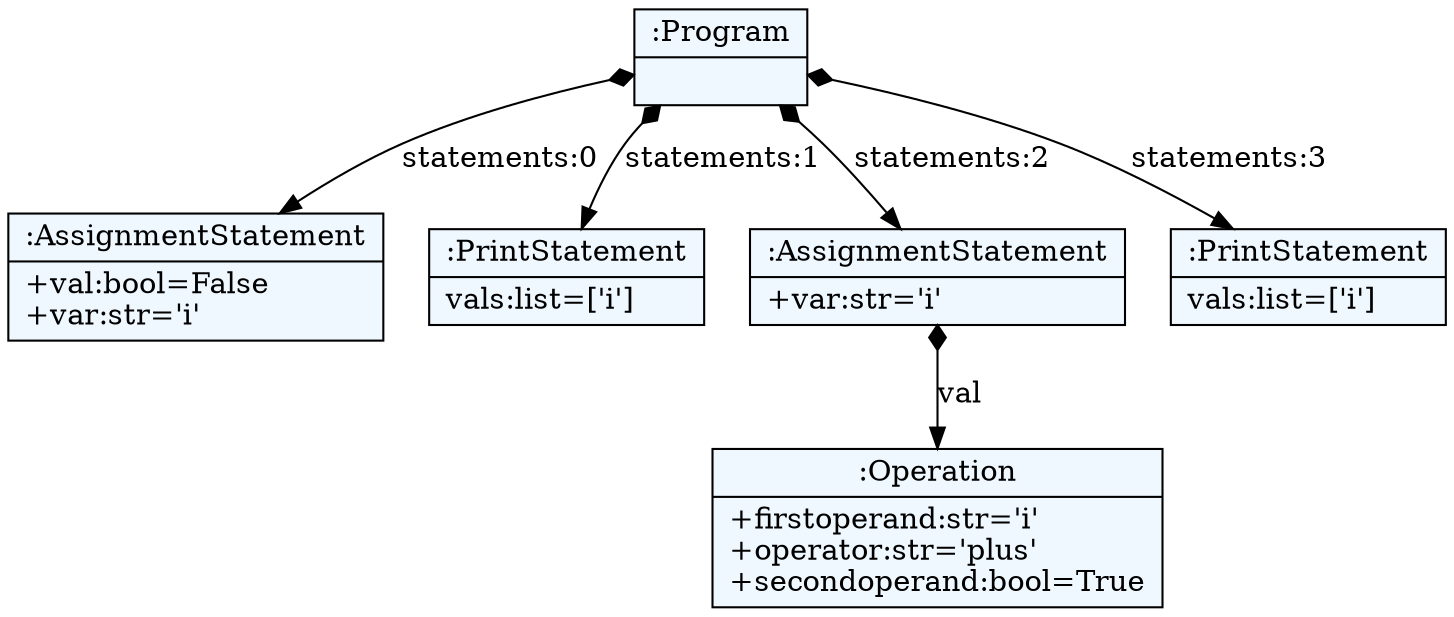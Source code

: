 
    digraph textX {
    fontname = "Bitstream Vera Sans"
    fontsize = 8
    node[
        shape=record,
        style=filled,
        fillcolor=aliceblue
    ]
    nodesep = 0.3
    edge[dir=black,arrowtail=empty]


2327630558752 -> 2327630559088 [label="statements:0" arrowtail=diamond dir=both]
2327630559088[label="{:AssignmentStatement|+val:bool=False\l+var:str='i'\l}"]
2327630558752 -> 2327630559424 [label="statements:1" arrowtail=diamond dir=both]
2327630559424[label="{:PrintStatement|vals:list=['i']\l}"]
2327630558752 -> 2327630885776 [label="statements:2" arrowtail=diamond dir=both]
2327630885776 -> 2327630559760 [label="val" arrowtail=diamond dir=both]
2327630559760[label="{:Operation|+firstoperand:str='i'\l+operator:str='plus'\l+secondoperand:bool=True\l}"]
2327630885776[label="{:AssignmentStatement|+var:str='i'\l}"]
2327630558752 -> 2327630886096 [label="statements:3" arrowtail=diamond dir=both]
2327630886096[label="{:PrintStatement|vals:list=['i']\l}"]
2327630558752[label="{:Program|}"]

}
